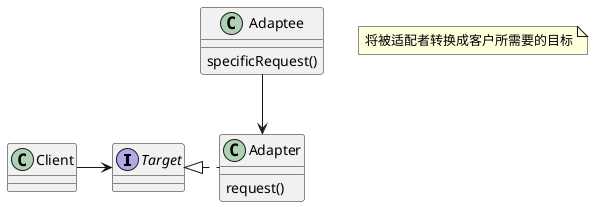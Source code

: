@startuml

interface Target{

}

class Adapter{
    request()
}

class Adaptee{
    specificRequest()
}

Client -> Target
Target <|. Adapter
Adaptee --> Adapter

note as N1
    将被适配者转换成客户所需要的目标
end note

@enduml